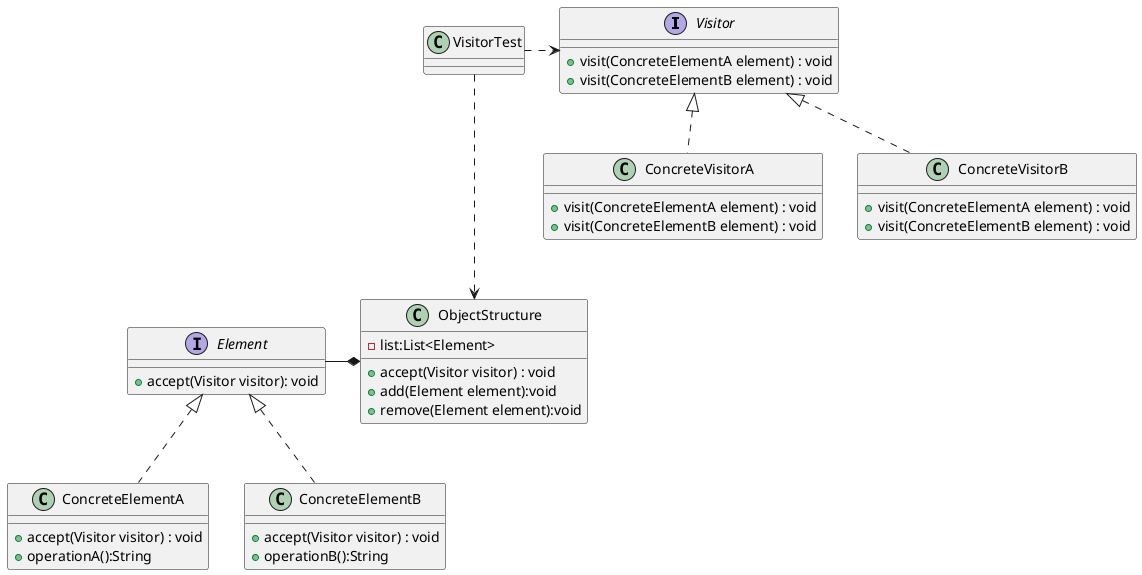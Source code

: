 @startuml


interface Visitor{
    +visit(ConcreteElementA element) : void
    +visit(ConcreteElementB element) : void
}
class ConcreteVisitorA{
    +visit(ConcreteElementA element) : void
    +visit(ConcreteElementB element) : void
}

class ConcreteVisitorB{
    +visit(ConcreteElementA element) : void
    +visit(ConcreteElementB element) : void
}
interface Element{
    +accept(Visitor visitor): void
}
class ConcreteElementA{
    +accept(Visitor visitor) : void
    +operationA():String
}
class ConcreteElementB{
    +accept(Visitor visitor) : void
    +operationB():String
}

class ObjectStructure{
    -list:List<Element>
    +accept(Visitor visitor) : void
    +add(Element element):void
    +remove(Element element):void
}
class VisitorTest

Visitor <|..ConcreteVisitorA
Visitor <|..ConcreteVisitorB
Element <|..ConcreteElementA
Element <|..ConcreteElementB
Element-right-*ObjectStructure
VisitorTest-.down->ObjectStructure
VisitorTest-.right->Visitor
@enduml